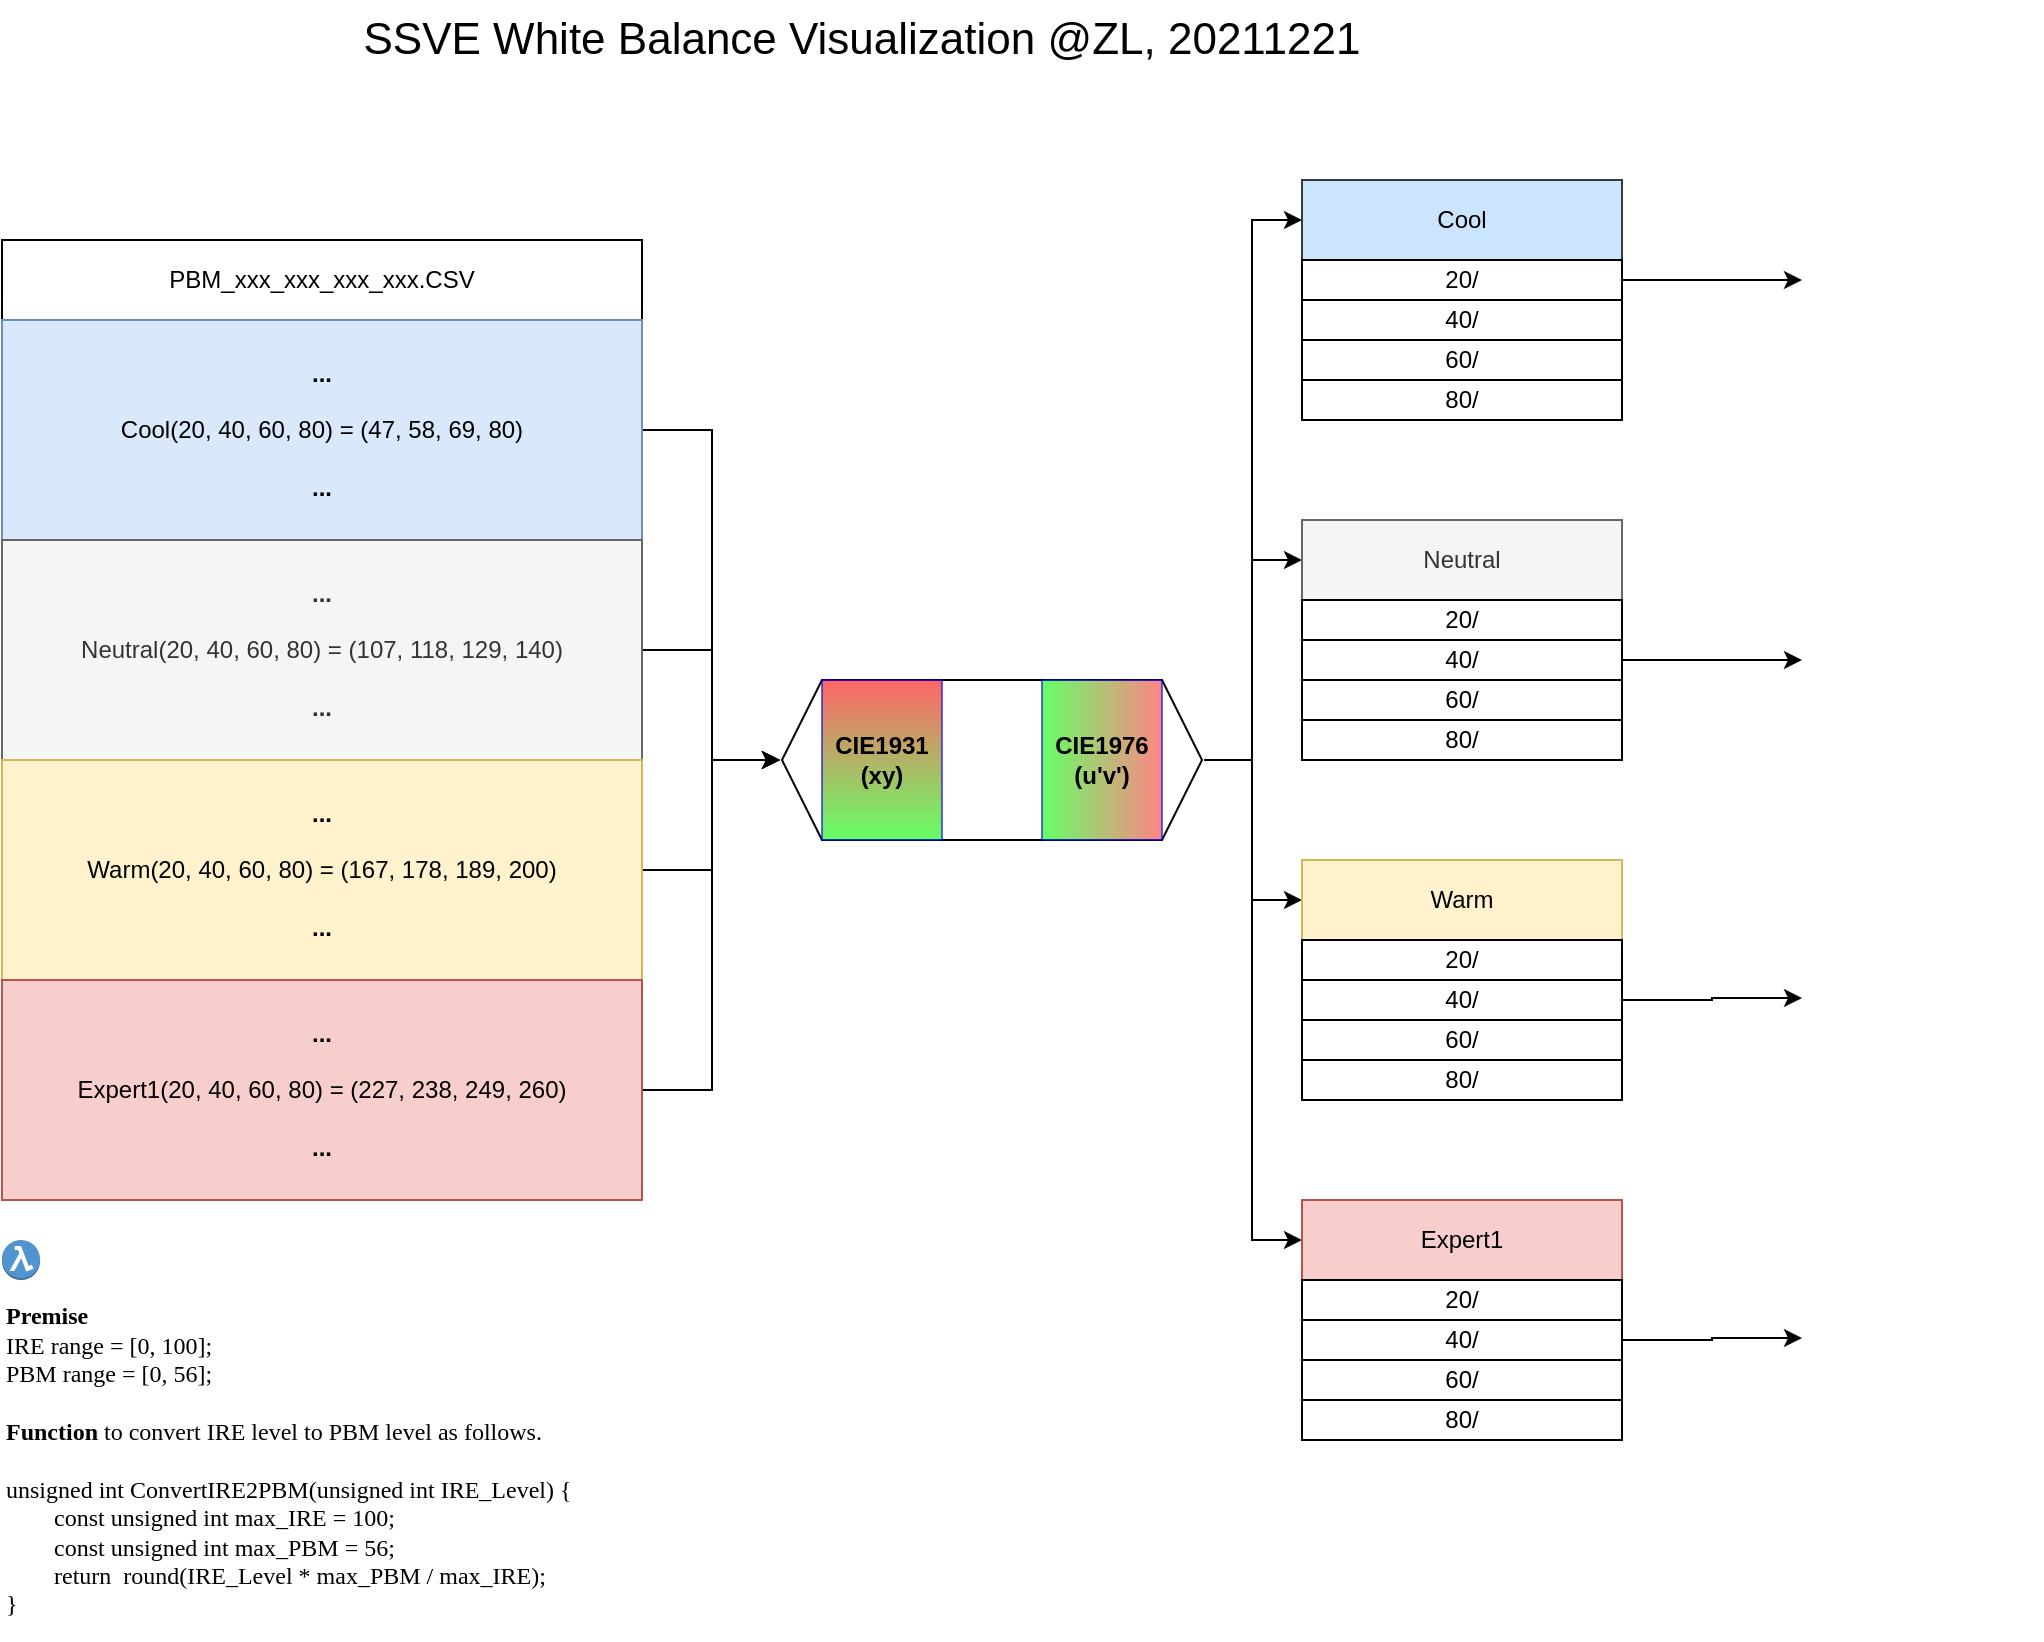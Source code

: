 <mxfile version="16.0.0" type="device"><diagram id="XqG6Bd2WlNvusnsNOV6p" name="Page-1"><mxGraphModel dx="1088" dy="684" grid="1" gridSize="10" guides="1" tooltips="1" connect="1" arrows="1" fold="1" page="1" pageScale="1" pageWidth="850" pageHeight="1100" math="0" shadow="0"><root><mxCell id="0"/><mxCell id="1" parent="0"/><mxCell id="778pD1SE9BUFb5asPgWe-6" value="" style="rounded=0;whiteSpace=wrap;html=1;" vertex="1" parent="1"><mxGeometry x="80" y="160" width="320" height="480" as="geometry"/></mxCell><mxCell id="778pD1SE9BUFb5asPgWe-7" value="PBM_xxx_xxx_xxx_xxx.CSV" style="rounded=0;whiteSpace=wrap;html=1;" vertex="1" parent="1"><mxGeometry x="80" y="160" width="320" height="40" as="geometry"/></mxCell><mxCell id="778pD1SE9BUFb5asPgWe-27" style="edgeStyle=orthogonalEdgeStyle;rounded=0;orthogonalLoop=1;jettySize=auto;html=1;entryX=0;entryY=0.5;entryDx=0;entryDy=0;fontColor=default;" edge="1" parent="1" source="778pD1SE9BUFb5asPgWe-8" target="778pD1SE9BUFb5asPgWe-23"><mxGeometry relative="1" as="geometry"/></mxCell><mxCell id="778pD1SE9BUFb5asPgWe-8" value="&lt;b&gt;...&lt;/b&gt;&lt;br&gt;&lt;br&gt;Cool(20, 40, 60, 80) = (47, 58, 69, 80)&lt;br&gt;&lt;br&gt;&lt;b&gt;...&lt;/b&gt;" style="rounded=0;whiteSpace=wrap;html=1;fillColor=#dae8fc;strokeColor=#6c8ebf;" vertex="1" parent="1"><mxGeometry x="80" y="200" width="320" height="110" as="geometry"/></mxCell><mxCell id="778pD1SE9BUFb5asPgWe-28" style="edgeStyle=orthogonalEdgeStyle;rounded=0;orthogonalLoop=1;jettySize=auto;html=1;exitX=1;exitY=0.5;exitDx=0;exitDy=0;entryX=0;entryY=0.5;entryDx=0;entryDy=0;fontColor=default;" edge="1" parent="1" source="778pD1SE9BUFb5asPgWe-11" target="778pD1SE9BUFb5asPgWe-23"><mxGeometry relative="1" as="geometry"/></mxCell><mxCell id="778pD1SE9BUFb5asPgWe-11" value="&lt;b&gt;...&lt;/b&gt;&lt;br&gt;&lt;br&gt;Neutral(20, 40, 60, 80) =&amp;nbsp;(107, 118, 129, 140)&lt;br&gt;&lt;br&gt;&lt;b&gt;...&lt;/b&gt;" style="rounded=0;whiteSpace=wrap;html=1;fillColor=#f5f5f5;strokeColor=#666666;fontColor=#333333;" vertex="1" parent="1"><mxGeometry x="80" y="310" width="320" height="110" as="geometry"/></mxCell><mxCell id="778pD1SE9BUFb5asPgWe-29" style="edgeStyle=orthogonalEdgeStyle;rounded=0;orthogonalLoop=1;jettySize=auto;html=1;entryX=0;entryY=0.5;entryDx=0;entryDy=0;fontColor=default;" edge="1" parent="1" source="778pD1SE9BUFb5asPgWe-14" target="778pD1SE9BUFb5asPgWe-23"><mxGeometry relative="1" as="geometry"/></mxCell><mxCell id="778pD1SE9BUFb5asPgWe-14" value="&lt;b&gt;...&lt;/b&gt;&lt;br&gt;&lt;br&gt;Warm(20, 40, 60, 80) =&amp;nbsp;(167, 178, 189, 200)&lt;br&gt;&lt;br&gt;&lt;b&gt;...&lt;/b&gt;" style="rounded=0;whiteSpace=wrap;html=1;fillColor=#fff2cc;strokeColor=#d6b656;" vertex="1" parent="1"><mxGeometry x="80" y="420" width="320" height="110" as="geometry"/></mxCell><mxCell id="778pD1SE9BUFb5asPgWe-30" style="edgeStyle=orthogonalEdgeStyle;rounded=0;orthogonalLoop=1;jettySize=auto;html=1;fontColor=default;entryX=0;entryY=0.5;entryDx=0;entryDy=0;" edge="1" parent="1" source="778pD1SE9BUFb5asPgWe-15" target="778pD1SE9BUFb5asPgWe-23"><mxGeometry relative="1" as="geometry"><mxPoint x="450" y="350" as="targetPoint"/></mxGeometry></mxCell><mxCell id="778pD1SE9BUFb5asPgWe-15" value="&lt;b&gt;...&lt;/b&gt;&lt;br&gt;&lt;br&gt;Expert1(20, 40, 60, 80) =&amp;nbsp;(227, 238, 249, 260)&lt;br&gt;&lt;br&gt;&lt;b&gt;...&lt;/b&gt;" style="rounded=0;whiteSpace=wrap;html=1;fillColor=#f8cecc;strokeColor=#b85450;" vertex="1" parent="1"><mxGeometry x="80" y="530" width="320" height="110" as="geometry"/></mxCell><mxCell id="778pD1SE9BUFb5asPgWe-19" value="&lt;b&gt;&lt;br&gt;Premise&lt;/b&gt;&lt;br&gt;IRE range = [0, 100];&lt;br&gt;PBM range = [0, 56];&lt;br&gt;&lt;br&gt;&lt;b&gt;Function&lt;/b&gt; to convert IRE level to PBM level as follows.&lt;br&gt;&lt;br&gt;unsigned int ConvertIRE2PBM(unsigned int IRE_Level) {&lt;br&gt;&lt;span style=&quot;white-space: pre&quot;&gt;&#9;&lt;/span&gt;const unsigned int max_IRE = 100;&lt;br&gt;&lt;span style=&quot;white-space: pre&quot;&gt;&#9;&lt;/span&gt;const unsigned int max_PBM = 56;&amp;nbsp;&lt;br&gt;&lt;span&gt;&#9;&lt;/span&gt;&lt;span style=&quot;white-space: pre&quot;&gt;&#9;&lt;/span&gt;return&amp;nbsp; round(IRE_Level * max_PBM / max_IRE);&amp;nbsp;&lt;br&gt;}" style="text;html=1;align=left;verticalAlign=top;whiteSpace=wrap;rounded=0;fontFamily=consolas;fillColor=default;strokeWidth=5;perimeterSpacing=10;" vertex="1" parent="1"><mxGeometry x="80" y="670" width="360" height="190" as="geometry"/></mxCell><mxCell id="778pD1SE9BUFb5asPgWe-18" value="" style="outlineConnect=0;dashed=0;verticalLabelPosition=bottom;verticalAlign=top;align=center;html=1;shape=mxgraph.aws3.lambda_function;fillColor=#5294CF;gradientColor=none;" vertex="1" parent="1"><mxGeometry x="80" y="660" width="19.05" height="20" as="geometry"/></mxCell><mxCell id="778pD1SE9BUFb5asPgWe-65" style="edgeStyle=orthogonalEdgeStyle;rounded=0;orthogonalLoop=1;jettySize=auto;html=1;exitX=1;exitY=0.5;exitDx=0;exitDy=0;entryX=0;entryY=0.5;entryDx=0;entryDy=0;fontColor=default;" edge="1" parent="1" source="778pD1SE9BUFb5asPgWe-23" target="778pD1SE9BUFb5asPgWe-35"><mxGeometry relative="1" as="geometry"/></mxCell><mxCell id="778pD1SE9BUFb5asPgWe-66" style="edgeStyle=orthogonalEdgeStyle;rounded=0;orthogonalLoop=1;jettySize=auto;html=1;exitX=1;exitY=0.5;exitDx=0;exitDy=0;entryX=0;entryY=0.5;entryDx=0;entryDy=0;fontColor=default;" edge="1" parent="1" source="778pD1SE9BUFb5asPgWe-23" target="778pD1SE9BUFb5asPgWe-48"><mxGeometry relative="1" as="geometry"/></mxCell><mxCell id="778pD1SE9BUFb5asPgWe-67" style="edgeStyle=orthogonalEdgeStyle;rounded=0;orthogonalLoop=1;jettySize=auto;html=1;exitX=1;exitY=0.5;exitDx=0;exitDy=0;entryX=0;entryY=0.5;entryDx=0;entryDy=0;fontColor=default;" edge="1" parent="1" source="778pD1SE9BUFb5asPgWe-23" target="778pD1SE9BUFb5asPgWe-54"><mxGeometry relative="1" as="geometry"/></mxCell><mxCell id="778pD1SE9BUFb5asPgWe-68" style="edgeStyle=orthogonalEdgeStyle;rounded=0;orthogonalLoop=1;jettySize=auto;html=1;exitX=1;exitY=0.5;exitDx=0;exitDy=0;entryX=0;entryY=0.5;entryDx=0;entryDy=0;fontColor=default;" edge="1" parent="1" source="778pD1SE9BUFb5asPgWe-23" target="778pD1SE9BUFb5asPgWe-60"><mxGeometry relative="1" as="geometry"/></mxCell><mxCell id="778pD1SE9BUFb5asPgWe-23" value="" style="shape=hexagon;perimeter=hexagonPerimeter2;whiteSpace=wrap;html=1;fixedSize=1;fontColor=#FFFFFF;strokeWidth=1;fillColor=none;strokeColor=default;perimeterSpacing=1;" vertex="1" parent="1"><mxGeometry x="470" y="380" width="210" height="80" as="geometry"/></mxCell><mxCell id="778pD1SE9BUFb5asPgWe-24" value="CIE1931&lt;br&gt;(xy)" style="rounded=0;whiteSpace=wrap;html=1;strokeColor=#0000FF;strokeWidth=1;fillColor=#FF0000;gradientColor=#00FF00;fontStyle=1;opacity=60;" vertex="1" parent="1"><mxGeometry x="490" y="380" width="60" height="80" as="geometry"/></mxCell><mxCell id="778pD1SE9BUFb5asPgWe-25" value="CIE1976&lt;br&gt;(u'v')" style="rounded=0;whiteSpace=wrap;html=1;strokeColor=#0000FF;strokeWidth=1;fillColor=#FF3333;gradientColor=#00FF00;gradientDirection=west;fontStyle=1;opacity=60;" vertex="1" parent="1"><mxGeometry x="600" y="380" width="60" height="80" as="geometry"/></mxCell><mxCell id="778pD1SE9BUFb5asPgWe-31" value="" style="rounded=0;whiteSpace=wrap;html=1;fontColor=default;strokeColor=default;strokeWidth=1;fillColor=none;gradientColor=#00FF00;gradientDirection=west;" vertex="1" parent="1"><mxGeometry x="730" y="130" width="160" height="120" as="geometry"/></mxCell><mxCell id="778pD1SE9BUFb5asPgWe-35" value="Cool" style="rounded=0;whiteSpace=wrap;html=1;strokeColor=#36393d;strokeWidth=1;fillColor=#cce5ff;gradientDirection=west;" vertex="1" parent="1"><mxGeometry x="730" y="130" width="160" height="40" as="geometry"/></mxCell><mxCell id="778pD1SE9BUFb5asPgWe-76" style="edgeStyle=orthogonalEdgeStyle;rounded=0;orthogonalLoop=1;jettySize=auto;html=1;fontColor=default;" edge="1" parent="1" source="778pD1SE9BUFb5asPgWe-39" target="778pD1SE9BUFb5asPgWe-73"><mxGeometry relative="1" as="geometry"/></mxCell><mxCell id="778pD1SE9BUFb5asPgWe-39" value="20/" style="rounded=0;whiteSpace=wrap;html=1;fontColor=default;strokeColor=default;strokeWidth=1;fillColor=none;gradientColor=#00FF00;gradientDirection=west;" vertex="1" parent="1"><mxGeometry x="730" y="170" width="160" height="20" as="geometry"/></mxCell><mxCell id="778pD1SE9BUFb5asPgWe-40" value="40/" style="rounded=0;whiteSpace=wrap;html=1;fontColor=default;strokeColor=default;strokeWidth=1;fillColor=none;gradientColor=#00FF00;gradientDirection=west;" vertex="1" parent="1"><mxGeometry x="730" y="190" width="160" height="20" as="geometry"/></mxCell><mxCell id="778pD1SE9BUFb5asPgWe-41" value="60/" style="rounded=0;whiteSpace=wrap;html=1;fontColor=default;strokeColor=default;strokeWidth=1;fillColor=none;gradientColor=#00FF00;gradientDirection=west;" vertex="1" parent="1"><mxGeometry x="730" y="210" width="160" height="20" as="geometry"/></mxCell><mxCell id="778pD1SE9BUFb5asPgWe-42" value="80/" style="rounded=0;whiteSpace=wrap;html=1;fontColor=default;strokeColor=default;strokeWidth=1;fillColor=none;gradientColor=#00FF00;gradientDirection=west;" vertex="1" parent="1"><mxGeometry x="730" y="230" width="160" height="20" as="geometry"/></mxCell><mxCell id="778pD1SE9BUFb5asPgWe-47" value="" style="rounded=0;whiteSpace=wrap;html=1;fontColor=default;strokeColor=default;strokeWidth=1;fillColor=none;gradientColor=#00FF00;gradientDirection=west;" vertex="1" parent="1"><mxGeometry x="730" y="300" width="160" height="120" as="geometry"/></mxCell><mxCell id="778pD1SE9BUFb5asPgWe-48" value="Neutral" style="rounded=0;whiteSpace=wrap;html=1;strokeColor=#666666;strokeWidth=1;fillColor=#f5f5f5;gradientDirection=west;fontColor=#333333;" vertex="1" parent="1"><mxGeometry x="730" y="300" width="160" height="40" as="geometry"/></mxCell><mxCell id="778pD1SE9BUFb5asPgWe-49" value="20/" style="rounded=0;whiteSpace=wrap;html=1;fontColor=default;strokeColor=default;strokeWidth=1;fillColor=none;gradientColor=#00FF00;gradientDirection=west;" vertex="1" parent="1"><mxGeometry x="730" y="340" width="160" height="20" as="geometry"/></mxCell><mxCell id="778pD1SE9BUFb5asPgWe-77" style="edgeStyle=orthogonalEdgeStyle;rounded=0;orthogonalLoop=1;jettySize=auto;html=1;entryX=0;entryY=0.5;entryDx=0;entryDy=0;fontColor=default;" edge="1" parent="1" source="778pD1SE9BUFb5asPgWe-50" target="778pD1SE9BUFb5asPgWe-74"><mxGeometry relative="1" as="geometry"/></mxCell><mxCell id="778pD1SE9BUFb5asPgWe-50" value="40/" style="rounded=0;whiteSpace=wrap;html=1;fontColor=default;strokeColor=default;strokeWidth=1;fillColor=none;gradientColor=#00FF00;gradientDirection=west;" vertex="1" parent="1"><mxGeometry x="730" y="360" width="160" height="20" as="geometry"/></mxCell><mxCell id="778pD1SE9BUFb5asPgWe-51" value="60/" style="rounded=0;whiteSpace=wrap;html=1;fontColor=default;strokeColor=default;strokeWidth=1;fillColor=none;gradientColor=#00FF00;gradientDirection=west;" vertex="1" parent="1"><mxGeometry x="730" y="380" width="160" height="20" as="geometry"/></mxCell><mxCell id="778pD1SE9BUFb5asPgWe-52" value="80/" style="rounded=0;whiteSpace=wrap;html=1;fontColor=default;strokeColor=default;strokeWidth=1;fillColor=none;gradientColor=#00FF00;gradientDirection=west;" vertex="1" parent="1"><mxGeometry x="730" y="400" width="160" height="20" as="geometry"/></mxCell><mxCell id="778pD1SE9BUFb5asPgWe-53" value="" style="rounded=0;whiteSpace=wrap;html=1;fontColor=default;strokeColor=default;strokeWidth=1;fillColor=none;gradientColor=#00FF00;gradientDirection=west;" vertex="1" parent="1"><mxGeometry x="730" y="470" width="160" height="120" as="geometry"/></mxCell><mxCell id="778pD1SE9BUFb5asPgWe-54" value="Warm" style="rounded=0;whiteSpace=wrap;html=1;strokeColor=#d6b656;strokeWidth=1;fillColor=#fff2cc;gradientDirection=west;" vertex="1" parent="1"><mxGeometry x="730" y="470" width="160" height="40" as="geometry"/></mxCell><mxCell id="778pD1SE9BUFb5asPgWe-55" value="20/" style="rounded=0;whiteSpace=wrap;html=1;fontColor=default;strokeColor=default;strokeWidth=1;fillColor=none;gradientColor=#00FF00;gradientDirection=west;" vertex="1" parent="1"><mxGeometry x="730" y="510" width="160" height="20" as="geometry"/></mxCell><mxCell id="778pD1SE9BUFb5asPgWe-80" style="edgeStyle=orthogonalEdgeStyle;rounded=0;orthogonalLoop=1;jettySize=auto;html=1;entryX=0;entryY=0.5;entryDx=0;entryDy=0;fontColor=default;" edge="1" parent="1" source="778pD1SE9BUFb5asPgWe-56" target="778pD1SE9BUFb5asPgWe-71"><mxGeometry relative="1" as="geometry"/></mxCell><mxCell id="778pD1SE9BUFb5asPgWe-56" value="40/" style="rounded=0;whiteSpace=wrap;html=1;fontColor=default;strokeColor=default;strokeWidth=1;fillColor=none;gradientColor=#00FF00;gradientDirection=west;" vertex="1" parent="1"><mxGeometry x="730" y="530" width="160" height="20" as="geometry"/></mxCell><mxCell id="778pD1SE9BUFb5asPgWe-57" value="60/" style="rounded=0;whiteSpace=wrap;html=1;fontColor=default;strokeColor=default;strokeWidth=1;fillColor=none;gradientColor=#00FF00;gradientDirection=west;" vertex="1" parent="1"><mxGeometry x="730" y="550" width="160" height="20" as="geometry"/></mxCell><mxCell id="778pD1SE9BUFb5asPgWe-58" value="80/" style="rounded=0;whiteSpace=wrap;html=1;fontColor=default;strokeColor=default;strokeWidth=1;fillColor=none;gradientColor=#00FF00;gradientDirection=west;" vertex="1" parent="1"><mxGeometry x="730" y="570" width="160" height="20" as="geometry"/></mxCell><mxCell id="778pD1SE9BUFb5asPgWe-59" value="" style="rounded=0;whiteSpace=wrap;html=1;fontColor=default;strokeColor=default;strokeWidth=1;fillColor=none;gradientColor=#00FF00;gradientDirection=west;" vertex="1" parent="1"><mxGeometry x="730" y="640" width="160" height="120" as="geometry"/></mxCell><mxCell id="778pD1SE9BUFb5asPgWe-60" value="Expert1" style="rounded=0;whiteSpace=wrap;html=1;strokeColor=#b85450;strokeWidth=1;fillColor=#f8cecc;gradientDirection=west;" vertex="1" parent="1"><mxGeometry x="730" y="640" width="160" height="40" as="geometry"/></mxCell><mxCell id="778pD1SE9BUFb5asPgWe-61" value="20/" style="rounded=0;whiteSpace=wrap;html=1;fontColor=default;strokeColor=default;strokeWidth=1;fillColor=none;gradientColor=#00FF00;gradientDirection=west;" vertex="1" parent="1"><mxGeometry x="730" y="680" width="160" height="20" as="geometry"/></mxCell><mxCell id="778pD1SE9BUFb5asPgWe-82" style="edgeStyle=orthogonalEdgeStyle;rounded=0;orthogonalLoop=1;jettySize=auto;html=1;entryX=0;entryY=0.5;entryDx=0;entryDy=0;fontColor=default;" edge="1" parent="1" source="778pD1SE9BUFb5asPgWe-62" target="778pD1SE9BUFb5asPgWe-75"><mxGeometry relative="1" as="geometry"/></mxCell><mxCell id="778pD1SE9BUFb5asPgWe-62" value="40/" style="rounded=0;whiteSpace=wrap;html=1;fontColor=default;strokeColor=default;strokeWidth=1;fillColor=none;gradientColor=#00FF00;gradientDirection=west;" vertex="1" parent="1"><mxGeometry x="730" y="700" width="160" height="20" as="geometry"/></mxCell><mxCell id="778pD1SE9BUFb5asPgWe-63" value="60/" style="rounded=0;whiteSpace=wrap;html=1;fontColor=default;strokeColor=default;strokeWidth=1;fillColor=none;gradientColor=#00FF00;gradientDirection=west;" vertex="1" parent="1"><mxGeometry x="730" y="720" width="160" height="20" as="geometry"/></mxCell><mxCell id="778pD1SE9BUFb5asPgWe-64" value="80/" style="rounded=0;whiteSpace=wrap;html=1;fontColor=default;strokeColor=default;strokeWidth=1;fillColor=none;gradientColor=#00FF00;gradientDirection=west;" vertex="1" parent="1"><mxGeometry x="730" y="740" width="160" height="20" as="geometry"/></mxCell><mxCell id="778pD1SE9BUFb5asPgWe-71" value="" style="shape=image;html=1;verticalAlign=top;verticalLabelPosition=bottom;labelBackgroundColor=#ffffff;imageAspect=0;aspect=fixed;image=https://cdn0.iconfinder.com/data/icons/business-startup-10/50/41-128.png;fontColor=default;strokeColor=default;strokeWidth=1;fillColor=none;gradientColor=#00FF00;gradientDirection=west;opacity=70;" vertex="1" parent="1"><mxGeometry x="980" y="479" width="120" height="120" as="geometry"/></mxCell><mxCell id="778pD1SE9BUFb5asPgWe-73" value="" style="shape=image;html=1;verticalAlign=top;verticalLabelPosition=bottom;labelBackgroundColor=#ffffff;imageAspect=0;aspect=fixed;image=https://cdn0.iconfinder.com/data/icons/business-startup-10/50/41-128.png;fontColor=default;strokeColor=default;strokeWidth=1;fillColor=none;gradientColor=#00FF00;gradientDirection=west;opacity=30;" vertex="1" parent="1"><mxGeometry x="980" y="120" width="120" height="120" as="geometry"/></mxCell><mxCell id="778pD1SE9BUFb5asPgWe-74" value="" style="shape=image;html=1;verticalAlign=top;verticalLabelPosition=bottom;labelBackgroundColor=#ffffff;imageAspect=0;aspect=fixed;image=https://cdn0.iconfinder.com/data/icons/business-startup-10/50/41-128.png;fontColor=default;strokeColor=default;strokeWidth=1;fillColor=none;gradientColor=#00FF00;gradientDirection=west;opacity=50;" vertex="1" parent="1"><mxGeometry x="980" y="310" width="120" height="120" as="geometry"/></mxCell><mxCell id="778pD1SE9BUFb5asPgWe-75" value="" style="shape=image;html=1;verticalAlign=top;verticalLabelPosition=bottom;labelBackgroundColor=#ffffff;imageAspect=0;aspect=fixed;image=https://cdn0.iconfinder.com/data/icons/business-startup-10/50/41-128.png;fontColor=default;strokeColor=default;strokeWidth=1;fillColor=none;gradientColor=#00FF00;gradientDirection=west;opacity=90;" vertex="1" parent="1"><mxGeometry x="980" y="649" width="120" height="120" as="geometry"/></mxCell><mxCell id="778pD1SE9BUFb5asPgWe-83" value="SSVE White Balance Visualization @ZL, 20211221" style="text;html=1;strokeColor=none;fillColor=none;align=center;verticalAlign=middle;whiteSpace=wrap;rounded=0;fontColor=default;opacity=90;fontSize=22;" vertex="1" parent="1"><mxGeometry x="160" y="40" width="700" height="40" as="geometry"/></mxCell></root></mxGraphModel></diagram></mxfile>